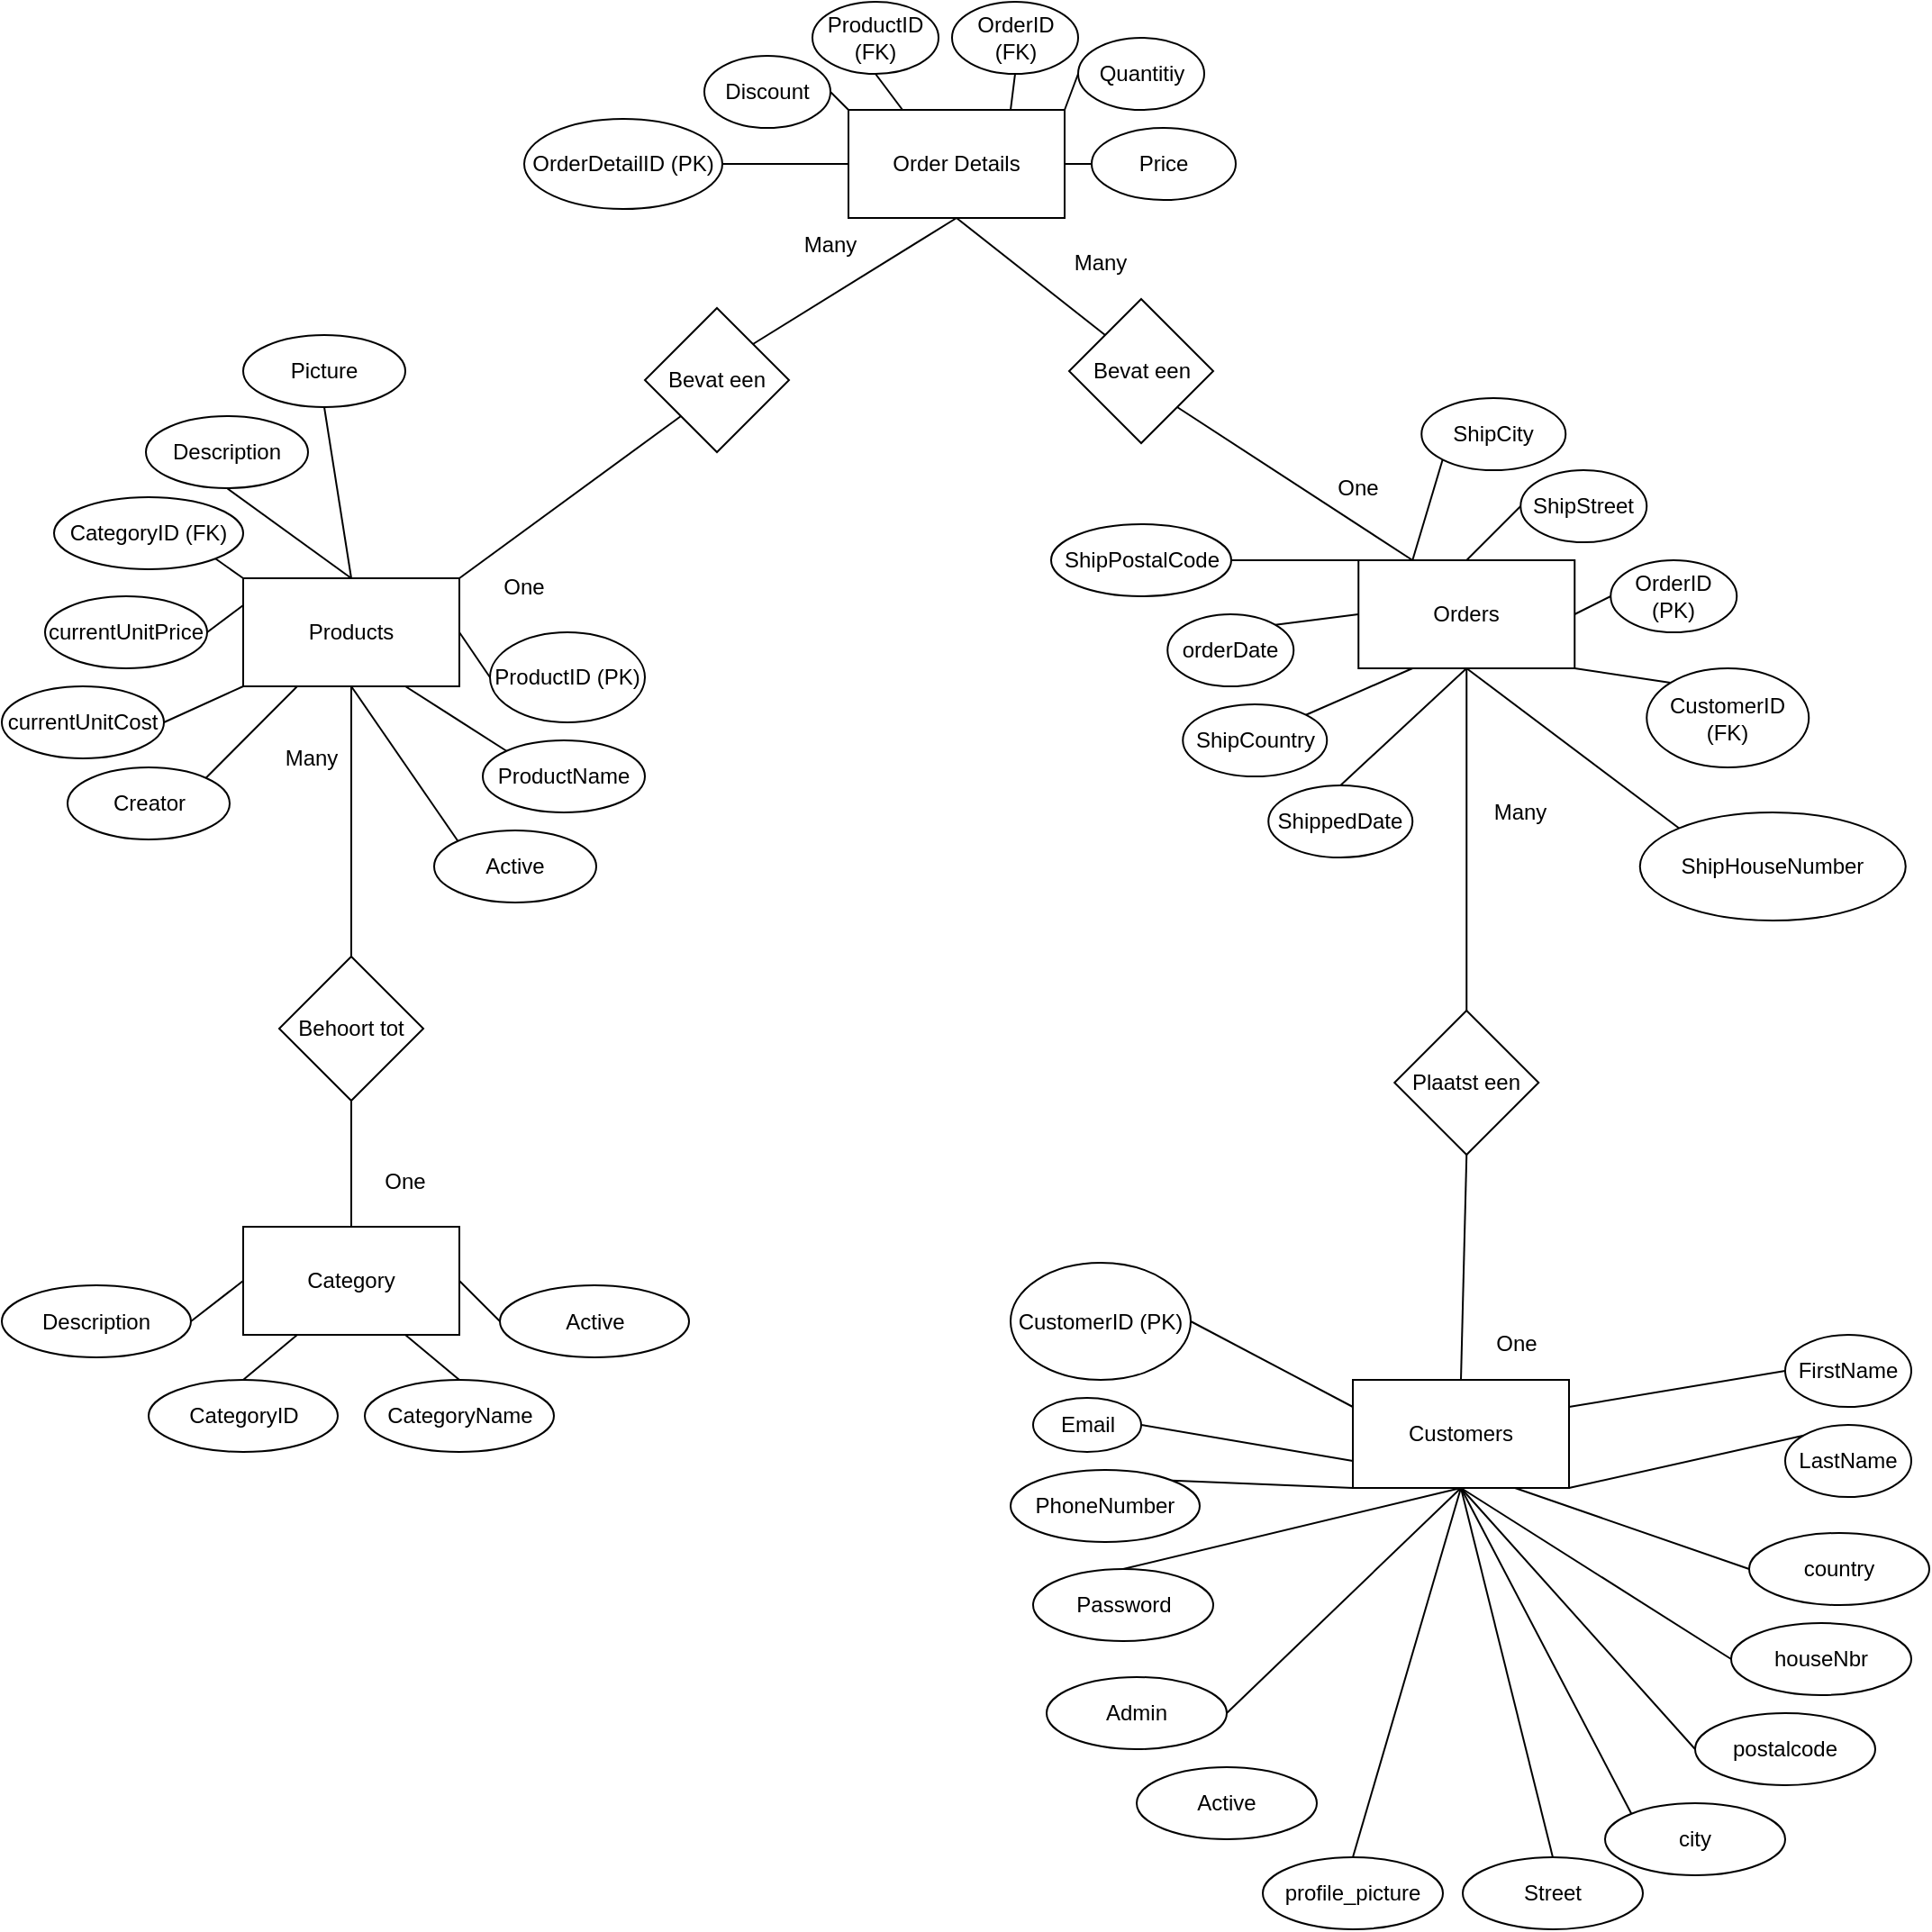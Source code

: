 <mxfile version="22.1.2" type="device">
  <diagram name="Pagina-1" id="sntJESB36hT4vd8PDe15">
    <mxGraphModel dx="1293" dy="717" grid="1" gridSize="10" guides="1" tooltips="1" connect="1" arrows="1" fold="1" page="1" pageScale="1" pageWidth="827" pageHeight="1169" math="0" shadow="0">
      <root>
        <mxCell id="0" />
        <mxCell id="1" parent="0" />
        <mxCell id="RwyS920ymA2rjLPkirDZ-1" value="Order Details" style="rounded=0;whiteSpace=wrap;html=1;" parent="1" vertex="1">
          <mxGeometry x="860" y="90" width="120" height="60" as="geometry" />
        </mxCell>
        <mxCell id="RwyS920ymA2rjLPkirDZ-2" value="Orders" style="rounded=0;whiteSpace=wrap;html=1;" parent="1" vertex="1">
          <mxGeometry x="1143.13" y="340" width="120" height="60" as="geometry" />
        </mxCell>
        <mxCell id="RwyS920ymA2rjLPkirDZ-3" value="Customers" style="rounded=0;whiteSpace=wrap;html=1;" parent="1" vertex="1">
          <mxGeometry x="1140" y="795" width="120" height="60" as="geometry" />
        </mxCell>
        <mxCell id="RwyS920ymA2rjLPkirDZ-4" value="Products" style="rounded=0;whiteSpace=wrap;html=1;" parent="1" vertex="1">
          <mxGeometry x="524" y="350" width="120" height="60" as="geometry" />
        </mxCell>
        <mxCell id="RwyS920ymA2rjLPkirDZ-5" value="Category" style="rounded=0;whiteSpace=wrap;html=1;" parent="1" vertex="1">
          <mxGeometry x="524" y="710" width="120" height="60" as="geometry" />
        </mxCell>
        <mxCell id="RwyS920ymA2rjLPkirDZ-6" value="FirstName" style="ellipse;whiteSpace=wrap;html=1;" parent="1" vertex="1">
          <mxGeometry x="1380" y="770" width="70" height="40" as="geometry" />
        </mxCell>
        <mxCell id="RwyS920ymA2rjLPkirDZ-7" value="LastName" style="ellipse;whiteSpace=wrap;html=1;" parent="1" vertex="1">
          <mxGeometry x="1380" y="820" width="70" height="40" as="geometry" />
        </mxCell>
        <mxCell id="RwyS920ymA2rjLPkirDZ-9" value="Password" style="ellipse;whiteSpace=wrap;html=1;" parent="1" vertex="1">
          <mxGeometry x="962.5" y="900" width="100" height="40" as="geometry" />
        </mxCell>
        <mxCell id="RwyS920ymA2rjLPkirDZ-10" value="PhoneNumber" style="ellipse;whiteSpace=wrap;html=1;" parent="1" vertex="1">
          <mxGeometry x="950" y="845" width="105" height="40" as="geometry" />
        </mxCell>
        <mxCell id="RwyS920ymA2rjLPkirDZ-11" value="CustomerID (PK)" style="ellipse;whiteSpace=wrap;html=1;" parent="1" vertex="1">
          <mxGeometry x="950" y="730" width="100" height="65" as="geometry" />
        </mxCell>
        <mxCell id="RwyS920ymA2rjLPkirDZ-13" value="CategoryID" style="ellipse;whiteSpace=wrap;html=1;" parent="1" vertex="1">
          <mxGeometry x="471.5" y="795" width="105" height="40" as="geometry" />
        </mxCell>
        <mxCell id="RwyS920ymA2rjLPkirDZ-14" value="CategoryName" style="ellipse;whiteSpace=wrap;html=1;" parent="1" vertex="1">
          <mxGeometry x="591.5" y="795" width="105" height="40" as="geometry" />
        </mxCell>
        <mxCell id="RwyS920ymA2rjLPkirDZ-15" value="Email" style="ellipse;whiteSpace=wrap;html=1;" parent="1" vertex="1">
          <mxGeometry x="962.5" y="805" width="60" height="30" as="geometry" />
        </mxCell>
        <mxCell id="RwyS920ymA2rjLPkirDZ-16" value="" style="endArrow=none;html=1;rounded=0;exitX=1;exitY=0.5;exitDx=0;exitDy=0;entryX=0;entryY=0.25;entryDx=0;entryDy=0;" parent="1" source="RwyS920ymA2rjLPkirDZ-11" target="RwyS920ymA2rjLPkirDZ-3" edge="1">
          <mxGeometry width="50" height="50" relative="1" as="geometry">
            <mxPoint x="1120" y="765" as="sourcePoint" />
            <mxPoint x="1170" y="715" as="targetPoint" />
          </mxGeometry>
        </mxCell>
        <mxCell id="RwyS920ymA2rjLPkirDZ-17" value="" style="endArrow=none;html=1;rounded=0;entryX=1;entryY=0.5;entryDx=0;entryDy=0;exitX=0;exitY=0.75;exitDx=0;exitDy=0;" parent="1" source="RwyS920ymA2rjLPkirDZ-3" target="RwyS920ymA2rjLPkirDZ-15" edge="1">
          <mxGeometry width="50" height="50" relative="1" as="geometry">
            <mxPoint x="1010" y="975" as="sourcePoint" />
            <mxPoint x="1060" y="925" as="targetPoint" />
          </mxGeometry>
        </mxCell>
        <mxCell id="RwyS920ymA2rjLPkirDZ-18" value="" style="endArrow=none;html=1;rounded=0;entryX=1;entryY=0;entryDx=0;entryDy=0;exitX=0;exitY=1;exitDx=0;exitDy=0;" parent="1" source="RwyS920ymA2rjLPkirDZ-3" target="RwyS920ymA2rjLPkirDZ-10" edge="1">
          <mxGeometry width="50" height="50" relative="1" as="geometry">
            <mxPoint x="1130" y="985" as="sourcePoint" />
            <mxPoint x="1180" y="935" as="targetPoint" />
          </mxGeometry>
        </mxCell>
        <mxCell id="RwyS920ymA2rjLPkirDZ-19" value="" style="endArrow=none;html=1;rounded=0;entryX=0.5;entryY=1;entryDx=0;entryDy=0;exitX=0.5;exitY=0;exitDx=0;exitDy=0;" parent="1" source="RwyS920ymA2rjLPkirDZ-9" target="RwyS920ymA2rjLPkirDZ-3" edge="1">
          <mxGeometry width="50" height="50" relative="1" as="geometry">
            <mxPoint x="1130" y="985" as="sourcePoint" />
            <mxPoint x="1180" y="935" as="targetPoint" />
          </mxGeometry>
        </mxCell>
        <mxCell id="RwyS920ymA2rjLPkirDZ-20" value="" style="endArrow=none;html=1;rounded=0;entryX=1;entryY=1;entryDx=0;entryDy=0;exitX=0;exitY=0;exitDx=0;exitDy=0;" parent="1" source="RwyS920ymA2rjLPkirDZ-7" target="RwyS920ymA2rjLPkirDZ-3" edge="1">
          <mxGeometry width="50" height="50" relative="1" as="geometry">
            <mxPoint x="1270" y="985" as="sourcePoint" />
            <mxPoint x="1320" y="935" as="targetPoint" />
          </mxGeometry>
        </mxCell>
        <mxCell id="RwyS920ymA2rjLPkirDZ-21" value="" style="endArrow=none;html=1;rounded=0;exitX=1;exitY=0.25;exitDx=0;exitDy=0;entryX=0;entryY=0.5;entryDx=0;entryDy=0;" parent="1" source="RwyS920ymA2rjLPkirDZ-3" target="RwyS920ymA2rjLPkirDZ-6" edge="1">
          <mxGeometry width="50" height="50" relative="1" as="geometry">
            <mxPoint x="1270" y="775" as="sourcePoint" />
            <mxPoint x="1320" y="725" as="targetPoint" />
          </mxGeometry>
        </mxCell>
        <mxCell id="RwyS920ymA2rjLPkirDZ-25" value="OrderID (PK)" style="ellipse;whiteSpace=wrap;html=1;" parent="1" vertex="1">
          <mxGeometry x="1283.13" y="340" width="70" height="40" as="geometry" />
        </mxCell>
        <mxCell id="RwyS920ymA2rjLPkirDZ-26" value="CustomerID (FK)" style="ellipse;whiteSpace=wrap;html=1;" parent="1" vertex="1">
          <mxGeometry x="1303.13" y="400" width="90" height="55" as="geometry" />
        </mxCell>
        <mxCell id="RwyS920ymA2rjLPkirDZ-27" value="orderDate" style="ellipse;whiteSpace=wrap;html=1;" parent="1" vertex="1">
          <mxGeometry x="1037.13" y="370" width="70" height="40" as="geometry" />
        </mxCell>
        <mxCell id="RwyS920ymA2rjLPkirDZ-28" value="" style="endArrow=none;html=1;rounded=0;entryX=0;entryY=0.5;entryDx=0;entryDy=0;exitX=1;exitY=0;exitDx=0;exitDy=0;" parent="1" source="RwyS920ymA2rjLPkirDZ-27" target="RwyS920ymA2rjLPkirDZ-2" edge="1">
          <mxGeometry width="50" height="50" relative="1" as="geometry">
            <mxPoint x="963.13" y="450" as="sourcePoint" />
            <mxPoint x="1013.13" y="400" as="targetPoint" />
          </mxGeometry>
        </mxCell>
        <mxCell id="RwyS920ymA2rjLPkirDZ-29" value="" style="endArrow=none;html=1;rounded=0;exitX=1;exitY=0.5;exitDx=0;exitDy=0;entryX=0;entryY=0.5;entryDx=0;entryDy=0;" parent="1" source="RwyS920ymA2rjLPkirDZ-2" target="RwyS920ymA2rjLPkirDZ-25" edge="1">
          <mxGeometry width="50" height="50" relative="1" as="geometry">
            <mxPoint x="1293.13" y="310" as="sourcePoint" />
            <mxPoint x="1343.13" y="260" as="targetPoint" />
          </mxGeometry>
        </mxCell>
        <mxCell id="RwyS920ymA2rjLPkirDZ-30" value="" style="endArrow=none;html=1;rounded=0;exitX=1;exitY=1;exitDx=0;exitDy=0;entryX=0;entryY=0;entryDx=0;entryDy=0;" parent="1" source="RwyS920ymA2rjLPkirDZ-2" target="RwyS920ymA2rjLPkirDZ-26" edge="1">
          <mxGeometry width="50" height="50" relative="1" as="geometry">
            <mxPoint x="1303.13" y="500" as="sourcePoint" />
            <mxPoint x="1353.13" y="450" as="targetPoint" />
          </mxGeometry>
        </mxCell>
        <mxCell id="RwyS920ymA2rjLPkirDZ-31" value="OrderID (FK)" style="ellipse;whiteSpace=wrap;html=1;" parent="1" vertex="1">
          <mxGeometry x="917.5" y="30" width="70" height="40" as="geometry" />
        </mxCell>
        <mxCell id="RwyS920ymA2rjLPkirDZ-32" value="ProductID (FK)" style="ellipse;whiteSpace=wrap;html=1;" parent="1" vertex="1">
          <mxGeometry x="840" y="30" width="70" height="40" as="geometry" />
        </mxCell>
        <mxCell id="RwyS920ymA2rjLPkirDZ-33" value="Quantitiy" style="ellipse;whiteSpace=wrap;html=1;" parent="1" vertex="1">
          <mxGeometry x="987.5" y="50" width="70" height="40" as="geometry" />
        </mxCell>
        <mxCell id="RwyS920ymA2rjLPkirDZ-34" value="Price" style="ellipse;whiteSpace=wrap;html=1;" parent="1" vertex="1">
          <mxGeometry x="995" y="100" width="80" height="40" as="geometry" />
        </mxCell>
        <mxCell id="RwyS920ymA2rjLPkirDZ-35" value="Discount" style="ellipse;whiteSpace=wrap;html=1;" parent="1" vertex="1">
          <mxGeometry x="780" y="60" width="70" height="40" as="geometry" />
        </mxCell>
        <mxCell id="RwyS920ymA2rjLPkirDZ-36" value="ProductID (PK)" style="ellipse;whiteSpace=wrap;html=1;" parent="1" vertex="1">
          <mxGeometry x="661" y="380" width="86" height="50" as="geometry" />
        </mxCell>
        <mxCell id="RwyS920ymA2rjLPkirDZ-37" value="ProductName" style="ellipse;whiteSpace=wrap;html=1;" parent="1" vertex="1">
          <mxGeometry x="657" y="440" width="90" height="40" as="geometry" />
        </mxCell>
        <mxCell id="RwyS920ymA2rjLPkirDZ-40" value="" style="endArrow=none;html=1;rounded=0;entryX=0.5;entryY=0;entryDx=0;entryDy=0;exitX=0.25;exitY=1;exitDx=0;exitDy=0;" parent="1" source="RwyS920ymA2rjLPkirDZ-5" target="RwyS920ymA2rjLPkirDZ-13" edge="1">
          <mxGeometry width="50" height="50" relative="1" as="geometry">
            <mxPoint x="444" y="820" as="sourcePoint" />
            <mxPoint x="494" y="770" as="targetPoint" />
          </mxGeometry>
        </mxCell>
        <mxCell id="RwyS920ymA2rjLPkirDZ-41" value="" style="endArrow=none;html=1;rounded=0;entryX=0.75;entryY=1;entryDx=0;entryDy=0;exitX=0.5;exitY=0;exitDx=0;exitDy=0;" parent="1" source="RwyS920ymA2rjLPkirDZ-14" target="RwyS920ymA2rjLPkirDZ-5" edge="1">
          <mxGeometry width="50" height="50" relative="1" as="geometry">
            <mxPoint x="554" y="920" as="sourcePoint" />
            <mxPoint x="604" y="870" as="targetPoint" />
          </mxGeometry>
        </mxCell>
        <mxCell id="RwyS920ymA2rjLPkirDZ-43" value="currentUnitPrice" style="ellipse;whiteSpace=wrap;html=1;" parent="1" vertex="1">
          <mxGeometry x="414" y="360" width="90" height="40" as="geometry" />
        </mxCell>
        <mxCell id="RwyS920ymA2rjLPkirDZ-44" value="" style="endArrow=none;html=1;rounded=0;entryX=0;entryY=0.5;entryDx=0;entryDy=0;exitX=1;exitY=0.5;exitDx=0;exitDy=0;" parent="1" source="RwyS920ymA2rjLPkirDZ-1" target="RwyS920ymA2rjLPkirDZ-34" edge="1">
          <mxGeometry width="50" height="50" relative="1" as="geometry">
            <mxPoint x="910" y="240" as="sourcePoint" />
            <mxPoint x="960" y="190" as="targetPoint" />
          </mxGeometry>
        </mxCell>
        <mxCell id="RwyS920ymA2rjLPkirDZ-45" value="" style="endArrow=none;html=1;rounded=0;entryX=1;entryY=0.5;entryDx=0;entryDy=0;exitX=0;exitY=0;exitDx=0;exitDy=0;" parent="1" source="RwyS920ymA2rjLPkirDZ-1" target="RwyS920ymA2rjLPkirDZ-35" edge="1">
          <mxGeometry width="50" height="50" relative="1" as="geometry">
            <mxPoint x="690" y="160" as="sourcePoint" />
            <mxPoint x="740" y="110" as="targetPoint" />
          </mxGeometry>
        </mxCell>
        <mxCell id="RwyS920ymA2rjLPkirDZ-46" value="" style="endArrow=none;html=1;rounded=0;entryX=0.5;entryY=1;entryDx=0;entryDy=0;exitX=0.25;exitY=0;exitDx=0;exitDy=0;" parent="1" source="RwyS920ymA2rjLPkirDZ-1" target="RwyS920ymA2rjLPkirDZ-32" edge="1">
          <mxGeometry width="50" height="50" relative="1" as="geometry">
            <mxPoint x="720" y="90" as="sourcePoint" />
            <mxPoint x="770" y="40" as="targetPoint" />
          </mxGeometry>
        </mxCell>
        <mxCell id="RwyS920ymA2rjLPkirDZ-47" value="" style="endArrow=none;html=1;rounded=0;entryX=0.5;entryY=1;entryDx=0;entryDy=0;exitX=0.75;exitY=0;exitDx=0;exitDy=0;" parent="1" source="RwyS920ymA2rjLPkirDZ-1" target="RwyS920ymA2rjLPkirDZ-31" edge="1">
          <mxGeometry width="50" height="50" relative="1" as="geometry">
            <mxPoint x="720" y="160" as="sourcePoint" />
            <mxPoint x="770" y="110" as="targetPoint" />
          </mxGeometry>
        </mxCell>
        <mxCell id="RwyS920ymA2rjLPkirDZ-48" value="" style="endArrow=none;html=1;rounded=0;entryX=0;entryY=0.5;entryDx=0;entryDy=0;exitX=1;exitY=0;exitDx=0;exitDy=0;" parent="1" source="RwyS920ymA2rjLPkirDZ-1" target="RwyS920ymA2rjLPkirDZ-33" edge="1">
          <mxGeometry width="50" height="50" relative="1" as="geometry">
            <mxPoint x="980" y="86" as="sourcePoint" />
            <mxPoint x="1000" y="90" as="targetPoint" />
          </mxGeometry>
        </mxCell>
        <mxCell id="RwyS920ymA2rjLPkirDZ-50" value="" style="endArrow=none;html=1;rounded=0;exitX=1;exitY=0.5;exitDx=0;exitDy=0;entryX=0;entryY=0.25;entryDx=0;entryDy=0;" parent="1" source="RwyS920ymA2rjLPkirDZ-43" target="RwyS920ymA2rjLPkirDZ-4" edge="1">
          <mxGeometry width="50" height="50" relative="1" as="geometry">
            <mxPoint x="464" y="370" as="sourcePoint" />
            <mxPoint x="514" y="320" as="targetPoint" />
          </mxGeometry>
        </mxCell>
        <mxCell id="RwyS920ymA2rjLPkirDZ-51" value="" style="endArrow=none;html=1;rounded=0;entryX=0;entryY=0.5;entryDx=0;entryDy=0;exitX=1;exitY=0.5;exitDx=0;exitDy=0;" parent="1" source="RwyS920ymA2rjLPkirDZ-4" target="RwyS920ymA2rjLPkirDZ-36" edge="1">
          <mxGeometry width="50" height="50" relative="1" as="geometry">
            <mxPoint x="684" y="520" as="sourcePoint" />
            <mxPoint x="734" y="470" as="targetPoint" />
          </mxGeometry>
        </mxCell>
        <mxCell id="RwyS920ymA2rjLPkirDZ-52" value="" style="endArrow=none;html=1;rounded=0;entryX=0.75;entryY=1;entryDx=0;entryDy=0;exitX=0;exitY=0;exitDx=0;exitDy=0;" parent="1" source="RwyS920ymA2rjLPkirDZ-37" target="RwyS920ymA2rjLPkirDZ-4" edge="1">
          <mxGeometry width="50" height="50" relative="1" as="geometry">
            <mxPoint x="704" y="510" as="sourcePoint" />
            <mxPoint x="754" y="460" as="targetPoint" />
          </mxGeometry>
        </mxCell>
        <mxCell id="8SlR7oSxIH-jbCRkCPGp-1" value="CategoryID (FK)" style="ellipse;whiteSpace=wrap;html=1;" parent="1" vertex="1">
          <mxGeometry x="419" y="305" width="105" height="40" as="geometry" />
        </mxCell>
        <mxCell id="8SlR7oSxIH-jbCRkCPGp-2" value="Description" style="ellipse;whiteSpace=wrap;html=1;" parent="1" vertex="1">
          <mxGeometry x="470" y="260" width="90" height="40" as="geometry" />
        </mxCell>
        <mxCell id="8SlR7oSxIH-jbCRkCPGp-3" value="" style="endArrow=none;html=1;rounded=0;entryX=1;entryY=1;entryDx=0;entryDy=0;exitX=0;exitY=0;exitDx=0;exitDy=0;" parent="1" source="RwyS920ymA2rjLPkirDZ-4" target="8SlR7oSxIH-jbCRkCPGp-1" edge="1">
          <mxGeometry width="50" height="50" relative="1" as="geometry">
            <mxPoint x="544" y="390" as="sourcePoint" />
            <mxPoint x="594" y="340" as="targetPoint" />
          </mxGeometry>
        </mxCell>
        <mxCell id="8SlR7oSxIH-jbCRkCPGp-4" value="" style="endArrow=none;html=1;rounded=0;entryX=0.5;entryY=1;entryDx=0;entryDy=0;exitX=0.5;exitY=0;exitDx=0;exitDy=0;" parent="1" source="RwyS920ymA2rjLPkirDZ-4" target="8SlR7oSxIH-jbCRkCPGp-2" edge="1">
          <mxGeometry width="50" height="50" relative="1" as="geometry">
            <mxPoint x="514" y="410" as="sourcePoint" />
            <mxPoint x="564" y="360" as="targetPoint" />
          </mxGeometry>
        </mxCell>
        <mxCell id="8SlR7oSxIH-jbCRkCPGp-5" value="ShipStreet" style="ellipse;whiteSpace=wrap;html=1;" parent="1" vertex="1">
          <mxGeometry x="1233.13" y="290" width="70" height="40" as="geometry" />
        </mxCell>
        <mxCell id="8SlR7oSxIH-jbCRkCPGp-6" value="ShipCity" style="ellipse;whiteSpace=wrap;html=1;" parent="1" vertex="1">
          <mxGeometry x="1178.13" y="250" width="80" height="40" as="geometry" />
        </mxCell>
        <mxCell id="8SlR7oSxIH-jbCRkCPGp-7" value="ShipCountry" style="ellipse;whiteSpace=wrap;html=1;" parent="1" vertex="1">
          <mxGeometry x="1045.63" y="420" width="80" height="40" as="geometry" />
        </mxCell>
        <mxCell id="8SlR7oSxIH-jbCRkCPGp-8" value="ShipPostalCode" style="ellipse;whiteSpace=wrap;html=1;" parent="1" vertex="1">
          <mxGeometry x="972.5" y="320" width="100" height="40" as="geometry" />
        </mxCell>
        <mxCell id="8SlR7oSxIH-jbCRkCPGp-9" value="" style="endArrow=none;html=1;rounded=0;entryX=1;entryY=0.5;entryDx=0;entryDy=0;exitX=0;exitY=0;exitDx=0;exitDy=0;" parent="1" source="RwyS920ymA2rjLPkirDZ-2" target="8SlR7oSxIH-jbCRkCPGp-8" edge="1">
          <mxGeometry width="50" height="50" relative="1" as="geometry">
            <mxPoint x="943.13" y="460" as="sourcePoint" />
            <mxPoint x="993.13" y="410" as="targetPoint" />
          </mxGeometry>
        </mxCell>
        <mxCell id="8SlR7oSxIH-jbCRkCPGp-10" value="" style="endArrow=none;html=1;rounded=0;entryX=0.25;entryY=1;entryDx=0;entryDy=0;exitX=1;exitY=0;exitDx=0;exitDy=0;" parent="1" source="8SlR7oSxIH-jbCRkCPGp-7" target="RwyS920ymA2rjLPkirDZ-2" edge="1">
          <mxGeometry width="50" height="50" relative="1" as="geometry">
            <mxPoint x="983.13" y="470" as="sourcePoint" />
            <mxPoint x="1033.13" y="420" as="targetPoint" />
          </mxGeometry>
        </mxCell>
        <mxCell id="8SlR7oSxIH-jbCRkCPGp-11" value="" style="endArrow=none;html=1;rounded=0;exitX=0.25;exitY=0;exitDx=0;exitDy=0;entryX=0;entryY=1;entryDx=0;entryDy=0;" parent="1" source="RwyS920ymA2rjLPkirDZ-2" target="8SlR7oSxIH-jbCRkCPGp-6" edge="1">
          <mxGeometry width="50" height="50" relative="1" as="geometry">
            <mxPoint x="1283.13" y="260" as="sourcePoint" />
            <mxPoint x="1333.13" y="210" as="targetPoint" />
          </mxGeometry>
        </mxCell>
        <mxCell id="8SlR7oSxIH-jbCRkCPGp-12" value="" style="endArrow=none;html=1;rounded=0;exitX=0.5;exitY=0;exitDx=0;exitDy=0;entryX=0;entryY=0.5;entryDx=0;entryDy=0;" parent="1" source="RwyS920ymA2rjLPkirDZ-2" target="8SlR7oSxIH-jbCRkCPGp-5" edge="1">
          <mxGeometry width="50" height="50" relative="1" as="geometry">
            <mxPoint x="1263.13" y="270" as="sourcePoint" />
            <mxPoint x="1313.13" y="220" as="targetPoint" />
          </mxGeometry>
        </mxCell>
        <mxCell id="pU1bbx3416QLYICwnH9T-1" value="Admin" style="ellipse;whiteSpace=wrap;html=1;" vertex="1" parent="1">
          <mxGeometry x="970" y="960" width="100" height="40" as="geometry" />
        </mxCell>
        <mxCell id="pU1bbx3416QLYICwnH9T-2" value="Active" style="ellipse;whiteSpace=wrap;html=1;" vertex="1" parent="1">
          <mxGeometry x="1020" y="1010" width="100" height="40" as="geometry" />
        </mxCell>
        <mxCell id="pU1bbx3416QLYICwnH9T-5" value="Street" style="ellipse;whiteSpace=wrap;html=1;" vertex="1" parent="1">
          <mxGeometry x="1201" y="1060" width="100" height="40" as="geometry" />
        </mxCell>
        <mxCell id="pU1bbx3416QLYICwnH9T-6" value="houseNbr" style="ellipse;whiteSpace=wrap;html=1;" vertex="1" parent="1">
          <mxGeometry x="1350" y="930" width="100" height="40" as="geometry" />
        </mxCell>
        <mxCell id="pU1bbx3416QLYICwnH9T-7" value="postalcode" style="ellipse;whiteSpace=wrap;html=1;" vertex="1" parent="1">
          <mxGeometry x="1330" y="980" width="100" height="40" as="geometry" />
        </mxCell>
        <mxCell id="pU1bbx3416QLYICwnH9T-8" value="city" style="ellipse;whiteSpace=wrap;html=1;" vertex="1" parent="1">
          <mxGeometry x="1280" y="1030" width="100" height="40" as="geometry" />
        </mxCell>
        <mxCell id="pU1bbx3416QLYICwnH9T-9" value="country" style="ellipse;whiteSpace=wrap;html=1;" vertex="1" parent="1">
          <mxGeometry x="1360" y="880" width="100" height="40" as="geometry" />
        </mxCell>
        <mxCell id="pU1bbx3416QLYICwnH9T-10" value="profile_picture" style="ellipse;whiteSpace=wrap;html=1;" vertex="1" parent="1">
          <mxGeometry x="1090" y="1060" width="100" height="40" as="geometry" />
        </mxCell>
        <mxCell id="pU1bbx3416QLYICwnH9T-11" value="" style="endArrow=none;html=1;rounded=0;entryX=1;entryY=0.5;entryDx=0;entryDy=0;exitX=0.5;exitY=1;exitDx=0;exitDy=0;" edge="1" parent="1" source="RwyS920ymA2rjLPkirDZ-3" target="pU1bbx3416QLYICwnH9T-1">
          <mxGeometry width="50" height="50" relative="1" as="geometry">
            <mxPoint x="1260" y="800" as="sourcePoint" />
            <mxPoint x="1310" y="750" as="targetPoint" />
          </mxGeometry>
        </mxCell>
        <mxCell id="pU1bbx3416QLYICwnH9T-12" value="" style="endArrow=none;html=1;rounded=0;exitX=0.5;exitY=0;exitDx=0;exitDy=0;entryX=0.5;entryY=1;entryDx=0;entryDy=0;" edge="1" parent="1" source="pU1bbx3416QLYICwnH9T-10" target="RwyS920ymA2rjLPkirDZ-3">
          <mxGeometry width="50" height="50" relative="1" as="geometry">
            <mxPoint x="1260" y="800" as="sourcePoint" />
            <mxPoint x="1310" y="750" as="targetPoint" />
          </mxGeometry>
        </mxCell>
        <mxCell id="pU1bbx3416QLYICwnH9T-13" value="" style="endArrow=none;html=1;rounded=0;exitX=0.5;exitY=0;exitDx=0;exitDy=0;entryX=0.5;entryY=1;entryDx=0;entryDy=0;" edge="1" parent="1" source="pU1bbx3416QLYICwnH9T-5" target="RwyS920ymA2rjLPkirDZ-3">
          <mxGeometry width="50" height="50" relative="1" as="geometry">
            <mxPoint x="1260" y="800" as="sourcePoint" />
            <mxPoint x="1310" y="750" as="targetPoint" />
          </mxGeometry>
        </mxCell>
        <mxCell id="pU1bbx3416QLYICwnH9T-14" value="" style="endArrow=none;html=1;rounded=0;exitX=0;exitY=0;exitDx=0;exitDy=0;entryX=0.5;entryY=1;entryDx=0;entryDy=0;" edge="1" parent="1" source="pU1bbx3416QLYICwnH9T-8" target="RwyS920ymA2rjLPkirDZ-3">
          <mxGeometry width="50" height="50" relative="1" as="geometry">
            <mxPoint x="1260" y="800" as="sourcePoint" />
            <mxPoint x="1310" y="750" as="targetPoint" />
          </mxGeometry>
        </mxCell>
        <mxCell id="pU1bbx3416QLYICwnH9T-15" value="" style="endArrow=none;html=1;rounded=0;exitX=0;exitY=0.5;exitDx=0;exitDy=0;entryX=0.5;entryY=1;entryDx=0;entryDy=0;" edge="1" parent="1" source="pU1bbx3416QLYICwnH9T-7" target="RwyS920ymA2rjLPkirDZ-3">
          <mxGeometry width="50" height="50" relative="1" as="geometry">
            <mxPoint x="1260" y="800" as="sourcePoint" />
            <mxPoint x="1310" y="750" as="targetPoint" />
          </mxGeometry>
        </mxCell>
        <mxCell id="pU1bbx3416QLYICwnH9T-16" value="" style="endArrow=none;html=1;rounded=0;exitX=0;exitY=0.5;exitDx=0;exitDy=0;entryX=0.5;entryY=1;entryDx=0;entryDy=0;" edge="1" parent="1" source="pU1bbx3416QLYICwnH9T-6" target="RwyS920ymA2rjLPkirDZ-3">
          <mxGeometry width="50" height="50" relative="1" as="geometry">
            <mxPoint x="1260" y="800" as="sourcePoint" />
            <mxPoint x="1310" y="750" as="targetPoint" />
          </mxGeometry>
        </mxCell>
        <mxCell id="pU1bbx3416QLYICwnH9T-17" value="" style="endArrow=none;html=1;rounded=0;exitX=0;exitY=0.5;exitDx=0;exitDy=0;entryX=0.75;entryY=1;entryDx=0;entryDy=0;" edge="1" parent="1" source="pU1bbx3416QLYICwnH9T-9" target="RwyS920ymA2rjLPkirDZ-3">
          <mxGeometry width="50" height="50" relative="1" as="geometry">
            <mxPoint x="1260" y="800" as="sourcePoint" />
            <mxPoint x="1310" y="750" as="targetPoint" />
          </mxGeometry>
        </mxCell>
        <mxCell id="pU1bbx3416QLYICwnH9T-18" value="ShippedDate" style="ellipse;whiteSpace=wrap;html=1;" vertex="1" parent="1">
          <mxGeometry x="1093.13" y="465" width="80" height="40" as="geometry" />
        </mxCell>
        <mxCell id="pU1bbx3416QLYICwnH9T-19" value="" style="endArrow=none;html=1;rounded=0;entryX=0.5;entryY=1;entryDx=0;entryDy=0;exitX=0.5;exitY=0;exitDx=0;exitDy=0;" edge="1" parent="1" source="pU1bbx3416QLYICwnH9T-18" target="RwyS920ymA2rjLPkirDZ-2">
          <mxGeometry width="50" height="50" relative="1" as="geometry">
            <mxPoint x="1213.13" y="515" as="sourcePoint" />
            <mxPoint x="1263.13" y="465" as="targetPoint" />
          </mxGeometry>
        </mxCell>
        <mxCell id="pU1bbx3416QLYICwnH9T-20" value="ShipHouseNumber" style="ellipse;whiteSpace=wrap;html=1;" vertex="1" parent="1">
          <mxGeometry x="1299.38" y="480" width="147.5" height="60" as="geometry" />
        </mxCell>
        <mxCell id="pU1bbx3416QLYICwnH9T-22" value="" style="endArrow=none;html=1;rounded=0;exitX=0.5;exitY=1;exitDx=0;exitDy=0;entryX=0;entryY=0;entryDx=0;entryDy=0;" edge="1" parent="1" source="RwyS920ymA2rjLPkirDZ-2" target="pU1bbx3416QLYICwnH9T-20">
          <mxGeometry width="50" height="50" relative="1" as="geometry">
            <mxPoint x="1213.13" y="515" as="sourcePoint" />
            <mxPoint x="1263.13" y="465" as="targetPoint" />
          </mxGeometry>
        </mxCell>
        <mxCell id="pU1bbx3416QLYICwnH9T-23" value="Plaatst een" style="rhombus;whiteSpace=wrap;html=1;" vertex="1" parent="1">
          <mxGeometry x="1163.13" y="590" width="80" height="80" as="geometry" />
        </mxCell>
        <mxCell id="pU1bbx3416QLYICwnH9T-24" value="" style="endArrow=none;html=1;rounded=0;exitX=0.5;exitY=0;exitDx=0;exitDy=0;entryX=0.5;entryY=1;entryDx=0;entryDy=0;" edge="1" parent="1" source="RwyS920ymA2rjLPkirDZ-3" target="pU1bbx3416QLYICwnH9T-23">
          <mxGeometry width="50" height="50" relative="1" as="geometry">
            <mxPoint x="1240" y="700" as="sourcePoint" />
            <mxPoint x="1290" y="650" as="targetPoint" />
          </mxGeometry>
        </mxCell>
        <mxCell id="pU1bbx3416QLYICwnH9T-25" value="" style="endArrow=none;html=1;rounded=0;exitX=0.5;exitY=0;exitDx=0;exitDy=0;entryX=0.5;entryY=1;entryDx=0;entryDy=0;" edge="1" parent="1" source="pU1bbx3416QLYICwnH9T-23" target="RwyS920ymA2rjLPkirDZ-2">
          <mxGeometry width="50" height="50" relative="1" as="geometry">
            <mxPoint x="1240" y="700" as="sourcePoint" />
            <mxPoint x="1290" y="650" as="targetPoint" />
          </mxGeometry>
        </mxCell>
        <mxCell id="pU1bbx3416QLYICwnH9T-26" value="One" style="text;html=1;strokeColor=none;fillColor=none;align=center;verticalAlign=middle;whiteSpace=wrap;rounded=0;" vertex="1" parent="1">
          <mxGeometry x="1201" y="760" width="60" height="30" as="geometry" />
        </mxCell>
        <mxCell id="pU1bbx3416QLYICwnH9T-27" value="Many" style="text;html=1;strokeColor=none;fillColor=none;align=center;verticalAlign=middle;whiteSpace=wrap;rounded=0;" vertex="1" parent="1">
          <mxGeometry x="1203.13" y="465" width="60" height="30" as="geometry" />
        </mxCell>
        <mxCell id="pU1bbx3416QLYICwnH9T-28" value="OrderDetailID (PK)" style="ellipse;whiteSpace=wrap;html=1;" vertex="1" parent="1">
          <mxGeometry x="680" y="95" width="110" height="50" as="geometry" />
        </mxCell>
        <mxCell id="pU1bbx3416QLYICwnH9T-29" value="" style="endArrow=none;html=1;rounded=0;exitX=1;exitY=0.5;exitDx=0;exitDy=0;entryX=0;entryY=0.5;entryDx=0;entryDy=0;" edge="1" parent="1" source="pU1bbx3416QLYICwnH9T-28" target="RwyS920ymA2rjLPkirDZ-1">
          <mxGeometry width="50" height="50" relative="1" as="geometry">
            <mxPoint x="1220" y="30" as="sourcePoint" />
            <mxPoint x="1270" y="-20" as="targetPoint" />
          </mxGeometry>
        </mxCell>
        <mxCell id="pU1bbx3416QLYICwnH9T-30" value="Bevat een" style="rhombus;whiteSpace=wrap;html=1;" vertex="1" parent="1">
          <mxGeometry x="982.5" y="195" width="80" height="80" as="geometry" />
        </mxCell>
        <mxCell id="pU1bbx3416QLYICwnH9T-31" value="" style="endArrow=none;html=1;rounded=0;entryX=1;entryY=1;entryDx=0;entryDy=0;exitX=0.25;exitY=0;exitDx=0;exitDy=0;" edge="1" parent="1" source="RwyS920ymA2rjLPkirDZ-2" target="pU1bbx3416QLYICwnH9T-30">
          <mxGeometry width="50" height="50" relative="1" as="geometry">
            <mxPoint x="780" y="250" as="sourcePoint" />
            <mxPoint x="830" y="200" as="targetPoint" />
          </mxGeometry>
        </mxCell>
        <mxCell id="pU1bbx3416QLYICwnH9T-32" value="" style="endArrow=none;html=1;rounded=0;exitX=0;exitY=0;exitDx=0;exitDy=0;entryX=0.5;entryY=1;entryDx=0;entryDy=0;" edge="1" parent="1" source="pU1bbx3416QLYICwnH9T-30" target="RwyS920ymA2rjLPkirDZ-1">
          <mxGeometry width="50" height="50" relative="1" as="geometry">
            <mxPoint x="780" y="250" as="sourcePoint" />
            <mxPoint x="830" y="200" as="targetPoint" />
          </mxGeometry>
        </mxCell>
        <mxCell id="pU1bbx3416QLYICwnH9T-33" value="Bevat een" style="rhombus;whiteSpace=wrap;html=1;" vertex="1" parent="1">
          <mxGeometry x="747" y="200" width="80" height="80" as="geometry" />
        </mxCell>
        <mxCell id="pU1bbx3416QLYICwnH9T-34" value="" style="endArrow=none;html=1;rounded=0;entryX=0.5;entryY=1;entryDx=0;entryDy=0;exitX=1;exitY=0;exitDx=0;exitDy=0;" edge="1" parent="1" source="pU1bbx3416QLYICwnH9T-33" target="RwyS920ymA2rjLPkirDZ-1">
          <mxGeometry width="50" height="50" relative="1" as="geometry">
            <mxPoint x="780" y="250" as="sourcePoint" />
            <mxPoint x="830" y="200" as="targetPoint" />
          </mxGeometry>
        </mxCell>
        <mxCell id="pU1bbx3416QLYICwnH9T-35" value="Many" style="text;html=1;strokeColor=none;fillColor=none;align=center;verticalAlign=middle;whiteSpace=wrap;rounded=0;" vertex="1" parent="1">
          <mxGeometry x="970.0" y="160" width="60" height="30" as="geometry" />
        </mxCell>
        <mxCell id="pU1bbx3416QLYICwnH9T-36" value="Many" style="text;html=1;strokeColor=none;fillColor=none;align=center;verticalAlign=middle;whiteSpace=wrap;rounded=0;" vertex="1" parent="1">
          <mxGeometry x="820.0" y="150" width="60" height="30" as="geometry" />
        </mxCell>
        <mxCell id="pU1bbx3416QLYICwnH9T-37" value="One" style="text;html=1;strokeColor=none;fillColor=none;align=center;verticalAlign=middle;whiteSpace=wrap;rounded=0;" vertex="1" parent="1">
          <mxGeometry x="1113.13" y="285" width="60" height="30" as="geometry" />
        </mxCell>
        <mxCell id="pU1bbx3416QLYICwnH9T-38" value="currentUnitCost" style="ellipse;whiteSpace=wrap;html=1;" vertex="1" parent="1">
          <mxGeometry x="390" y="410" width="90" height="40" as="geometry" />
        </mxCell>
        <mxCell id="pU1bbx3416QLYICwnH9T-39" value="Creator" style="ellipse;whiteSpace=wrap;html=1;" vertex="1" parent="1">
          <mxGeometry x="426.5" y="455" width="90" height="40" as="geometry" />
        </mxCell>
        <mxCell id="pU1bbx3416QLYICwnH9T-40" value="Picture" style="ellipse;whiteSpace=wrap;html=1;" vertex="1" parent="1">
          <mxGeometry x="524" y="215" width="90" height="40" as="geometry" />
        </mxCell>
        <mxCell id="pU1bbx3416QLYICwnH9T-41" value="Active" style="ellipse;whiteSpace=wrap;html=1;" vertex="1" parent="1">
          <mxGeometry x="630" y="490" width="90" height="40" as="geometry" />
        </mxCell>
        <mxCell id="pU1bbx3416QLYICwnH9T-42" value="" style="endArrow=none;html=1;rounded=0;exitX=0.5;exitY=1;exitDx=0;exitDy=0;entryX=0.5;entryY=0;entryDx=0;entryDy=0;" edge="1" parent="1" source="pU1bbx3416QLYICwnH9T-40" target="RwyS920ymA2rjLPkirDZ-4">
          <mxGeometry width="50" height="50" relative="1" as="geometry">
            <mxPoint x="750" y="400" as="sourcePoint" />
            <mxPoint x="580" y="350" as="targetPoint" />
          </mxGeometry>
        </mxCell>
        <mxCell id="pU1bbx3416QLYICwnH9T-43" value="" style="endArrow=none;html=1;rounded=0;exitX=0;exitY=1;exitDx=0;exitDy=0;entryX=1;entryY=0;entryDx=0;entryDy=0;" edge="1" parent="1" source="pU1bbx3416QLYICwnH9T-33" target="RwyS920ymA2rjLPkirDZ-4">
          <mxGeometry width="50" height="50" relative="1" as="geometry">
            <mxPoint x="750" y="400" as="sourcePoint" />
            <mxPoint x="800" y="350" as="targetPoint" />
          </mxGeometry>
        </mxCell>
        <mxCell id="pU1bbx3416QLYICwnH9T-44" value="" style="endArrow=none;html=1;rounded=0;entryX=0.5;entryY=1;entryDx=0;entryDy=0;exitX=0;exitY=0;exitDx=0;exitDy=0;" edge="1" parent="1" source="pU1bbx3416QLYICwnH9T-41" target="RwyS920ymA2rjLPkirDZ-4">
          <mxGeometry width="50" height="50" relative="1" as="geometry">
            <mxPoint x="510" y="545" as="sourcePoint" />
            <mxPoint x="560" y="495" as="targetPoint" />
          </mxGeometry>
        </mxCell>
        <mxCell id="pU1bbx3416QLYICwnH9T-45" value="" style="endArrow=none;html=1;rounded=0;entryX=0;entryY=1;entryDx=0;entryDy=0;exitX=1;exitY=0.5;exitDx=0;exitDy=0;" edge="1" parent="1" source="pU1bbx3416QLYICwnH9T-38" target="RwyS920ymA2rjLPkirDZ-4">
          <mxGeometry width="50" height="50" relative="1" as="geometry">
            <mxPoint x="750" y="400" as="sourcePoint" />
            <mxPoint x="800" y="350" as="targetPoint" />
          </mxGeometry>
        </mxCell>
        <mxCell id="pU1bbx3416QLYICwnH9T-46" value="" style="endArrow=none;html=1;rounded=0;exitX=0.25;exitY=1;exitDx=0;exitDy=0;entryX=1;entryY=0;entryDx=0;entryDy=0;" edge="1" parent="1" source="RwyS920ymA2rjLPkirDZ-4" target="pU1bbx3416QLYICwnH9T-39">
          <mxGeometry width="50" height="50" relative="1" as="geometry">
            <mxPoint x="750" y="400" as="sourcePoint" />
            <mxPoint x="800" y="350" as="targetPoint" />
          </mxGeometry>
        </mxCell>
        <mxCell id="pU1bbx3416QLYICwnH9T-47" value="One" style="text;html=1;strokeColor=none;fillColor=none;align=center;verticalAlign=middle;whiteSpace=wrap;rounded=0;" vertex="1" parent="1">
          <mxGeometry x="650.0" y="340" width="60" height="30" as="geometry" />
        </mxCell>
        <mxCell id="pU1bbx3416QLYICwnH9T-48" value="Behoort tot" style="rhombus;whiteSpace=wrap;html=1;" vertex="1" parent="1">
          <mxGeometry x="544.0" y="560" width="80" height="80" as="geometry" />
        </mxCell>
        <mxCell id="pU1bbx3416QLYICwnH9T-49" value="Active" style="ellipse;whiteSpace=wrap;html=1;" vertex="1" parent="1">
          <mxGeometry x="666.5" y="742.5" width="105" height="40" as="geometry" />
        </mxCell>
        <mxCell id="pU1bbx3416QLYICwnH9T-50" value="" style="endArrow=none;html=1;rounded=0;exitX=0;exitY=0.5;exitDx=0;exitDy=0;entryX=1;entryY=0.5;entryDx=0;entryDy=0;" edge="1" parent="1" source="pU1bbx3416QLYICwnH9T-49" target="RwyS920ymA2rjLPkirDZ-5">
          <mxGeometry width="50" height="50" relative="1" as="geometry">
            <mxPoint x="685" y="610" as="sourcePoint" />
            <mxPoint x="735" y="560" as="targetPoint" />
          </mxGeometry>
        </mxCell>
        <mxCell id="pU1bbx3416QLYICwnH9T-51" value="Description" style="ellipse;whiteSpace=wrap;html=1;" vertex="1" parent="1">
          <mxGeometry x="390" y="742.5" width="105" height="40" as="geometry" />
        </mxCell>
        <mxCell id="pU1bbx3416QLYICwnH9T-52" value="" style="endArrow=none;html=1;rounded=0;exitX=1;exitY=0.5;exitDx=0;exitDy=0;entryX=0;entryY=0.5;entryDx=0;entryDy=0;" edge="1" parent="1" source="pU1bbx3416QLYICwnH9T-51" target="RwyS920ymA2rjLPkirDZ-5">
          <mxGeometry width="50" height="50" relative="1" as="geometry">
            <mxPoint x="685" y="610" as="sourcePoint" />
            <mxPoint x="735" y="560" as="targetPoint" />
          </mxGeometry>
        </mxCell>
        <mxCell id="pU1bbx3416QLYICwnH9T-53" value="" style="endArrow=none;html=1;rounded=0;exitX=0.5;exitY=1;exitDx=0;exitDy=0;entryX=0.5;entryY=0;entryDx=0;entryDy=0;" edge="1" parent="1" source="pU1bbx3416QLYICwnH9T-48" target="RwyS920ymA2rjLPkirDZ-5">
          <mxGeometry width="50" height="50" relative="1" as="geometry">
            <mxPoint x="685" y="610" as="sourcePoint" />
            <mxPoint x="735" y="560" as="targetPoint" />
          </mxGeometry>
        </mxCell>
        <mxCell id="pU1bbx3416QLYICwnH9T-54" value="" style="endArrow=none;html=1;rounded=0;exitX=0.5;exitY=1;exitDx=0;exitDy=0;entryX=0.5;entryY=0;entryDx=0;entryDy=0;" edge="1" parent="1" source="RwyS920ymA2rjLPkirDZ-4" target="pU1bbx3416QLYICwnH9T-48">
          <mxGeometry width="50" height="50" relative="1" as="geometry">
            <mxPoint x="670" y="610" as="sourcePoint" />
            <mxPoint x="720" y="560" as="targetPoint" />
          </mxGeometry>
        </mxCell>
        <mxCell id="pU1bbx3416QLYICwnH9T-55" value="One" style="text;html=1;strokeColor=none;fillColor=none;align=center;verticalAlign=middle;whiteSpace=wrap;rounded=0;" vertex="1" parent="1">
          <mxGeometry x="584.0" y="670" width="60" height="30" as="geometry" />
        </mxCell>
        <mxCell id="pU1bbx3416QLYICwnH9T-56" value="Many" style="text;html=1;strokeColor=none;fillColor=none;align=center;verticalAlign=middle;whiteSpace=wrap;rounded=0;" vertex="1" parent="1">
          <mxGeometry x="531.5" y="435" width="60" height="30" as="geometry" />
        </mxCell>
      </root>
    </mxGraphModel>
  </diagram>
</mxfile>
